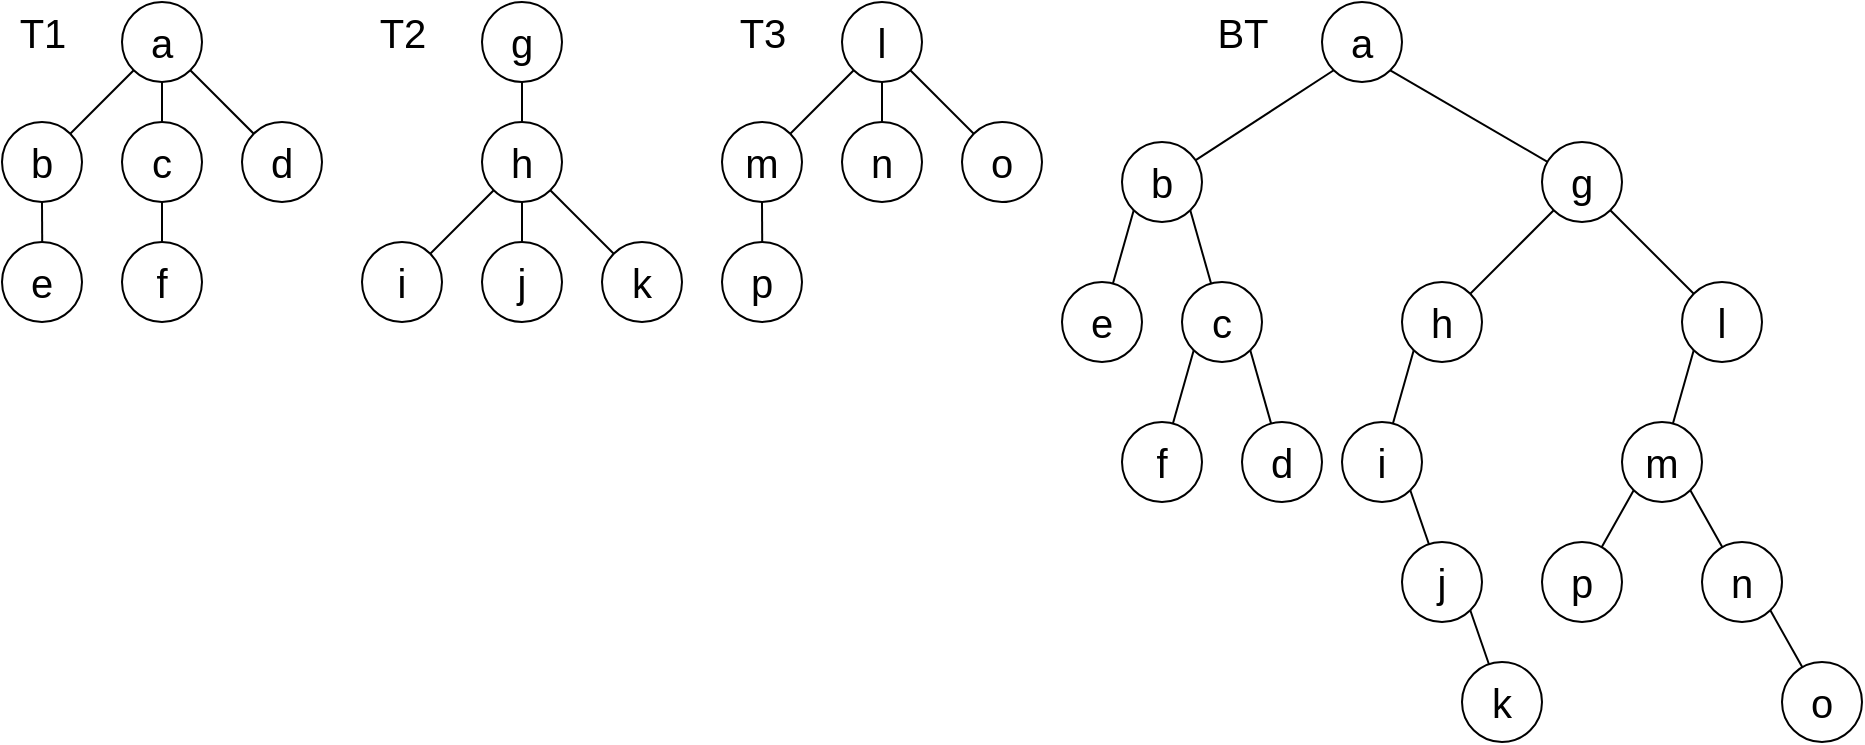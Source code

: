 <mxfile>
    <diagram id="IOgc56f6-4-02vyrJCaK" name="第 1 页">
        <mxGraphModel dx="1049" dy="810" grid="1" gridSize="10" guides="1" tooltips="1" connect="1" arrows="1" fold="1" page="1" pageScale="1" pageWidth="827" pageHeight="1169" math="0" shadow="0">
            <root>
                <mxCell id="0"/>
                <mxCell id="1" parent="0"/>
                <mxCell id="9vQ8N4bsAvjY2NHO2pij-84" style="edgeStyle=none;rounded=0;orthogonalLoop=1;jettySize=auto;html=1;exitX=1;exitY=1;exitDx=0;exitDy=0;entryX=0.5;entryY=0.5;entryDx=0;entryDy=0;entryPerimeter=0;fontSize=20;" parent="1" source="9vQ8N4bsAvjY2NHO2pij-57" target="9vQ8N4bsAvjY2NHO2pij-56" edge="1">
                    <mxGeometry relative="1" as="geometry"/>
                </mxCell>
                <mxCell id="9vQ8N4bsAvjY2NHO2pij-38" style="edgeStyle=none;rounded=0;orthogonalLoop=1;jettySize=auto;html=1;exitX=0.5;exitY=1;exitDx=0;exitDy=0;entryX=0.5;entryY=0.5;entryDx=0;entryDy=0;entryPerimeter=0;fontSize=20;" parent="1" source="9vQ8N4bsAvjY2NHO2pij-37" target="9vQ8N4bsAvjY2NHO2pij-18" edge="1">
                    <mxGeometry relative="1" as="geometry"/>
                </mxCell>
                <mxCell id="9vQ8N4bsAvjY2NHO2pij-8" style="rounded=0;orthogonalLoop=1;jettySize=auto;html=1;entryX=0.5;entryY=0.5;entryDx=0;entryDy=0;entryPerimeter=0;fontSize=20;" parent="1" source="9vQ8N4bsAvjY2NHO2pij-2" target="9vQ8N4bsAvjY2NHO2pij-4" edge="1">
                    <mxGeometry relative="1" as="geometry"/>
                </mxCell>
                <mxCell id="9vQ8N4bsAvjY2NHO2pij-11" style="rounded=0;orthogonalLoop=1;jettySize=auto;html=1;exitX=0;exitY=1;exitDx=0;exitDy=0;entryX=0.5;entryY=0.5;entryDx=0;entryDy=0;entryPerimeter=0;fontSize=20;" parent="1" source="9vQ8N4bsAvjY2NHO2pij-2" target="9vQ8N4bsAvjY2NHO2pij-3" edge="1">
                    <mxGeometry relative="1" as="geometry"/>
                </mxCell>
                <mxCell id="9vQ8N4bsAvjY2NHO2pij-12" style="edgeStyle=none;rounded=0;orthogonalLoop=1;jettySize=auto;html=1;exitX=1;exitY=1;exitDx=0;exitDy=0;entryX=0.5;entryY=0.5;entryDx=0;entryDy=0;entryPerimeter=0;fontSize=20;" parent="1" source="9vQ8N4bsAvjY2NHO2pij-2" target="9vQ8N4bsAvjY2NHO2pij-5" edge="1">
                    <mxGeometry relative="1" as="geometry"/>
                </mxCell>
                <mxCell id="9vQ8N4bsAvjY2NHO2pij-2" value="a" style="ellipse;whiteSpace=wrap;html=1;aspect=fixed;fontSize=20;" parent="1" vertex="1">
                    <mxGeometry x="60" y="160" width="40" height="40" as="geometry"/>
                </mxCell>
                <mxCell id="9vQ8N4bsAvjY2NHO2pij-14" style="edgeStyle=none;rounded=0;orthogonalLoop=1;jettySize=auto;html=1;exitX=0.5;exitY=1;exitDx=0;exitDy=0;entryX=0.505;entryY=0.5;entryDx=0;entryDy=0;entryPerimeter=0;fontSize=20;" parent="1" source="9vQ8N4bsAvjY2NHO2pij-3" target="9vQ8N4bsAvjY2NHO2pij-6" edge="1">
                    <mxGeometry relative="1" as="geometry"/>
                </mxCell>
                <mxCell id="9vQ8N4bsAvjY2NHO2pij-3" value="b" style="ellipse;whiteSpace=wrap;html=1;aspect=fixed;fontSize=20;" parent="1" vertex="1">
                    <mxGeometry y="220" width="40" height="40" as="geometry"/>
                </mxCell>
                <mxCell id="9vQ8N4bsAvjY2NHO2pij-13" style="edgeStyle=none;rounded=0;orthogonalLoop=1;jettySize=auto;html=1;entryX=0.5;entryY=0.5;entryDx=0;entryDy=0;entryPerimeter=0;fontSize=20;" parent="1" source="9vQ8N4bsAvjY2NHO2pij-4" target="9vQ8N4bsAvjY2NHO2pij-7" edge="1">
                    <mxGeometry relative="1" as="geometry"/>
                </mxCell>
                <mxCell id="9vQ8N4bsAvjY2NHO2pij-4" value="c" style="ellipse;whiteSpace=wrap;html=1;aspect=fixed;fontSize=20;" parent="1" vertex="1">
                    <mxGeometry x="60" y="220" width="40" height="40" as="geometry"/>
                </mxCell>
                <mxCell id="9vQ8N4bsAvjY2NHO2pij-5" value="d" style="ellipse;whiteSpace=wrap;html=1;aspect=fixed;fontSize=20;" parent="1" vertex="1">
                    <mxGeometry x="120" y="220" width="40" height="40" as="geometry"/>
                </mxCell>
                <mxCell id="9vQ8N4bsAvjY2NHO2pij-6" value="e" style="ellipse;whiteSpace=wrap;html=1;aspect=fixed;fontSize=20;" parent="1" vertex="1">
                    <mxGeometry y="280" width="40" height="40" as="geometry"/>
                </mxCell>
                <mxCell id="9vQ8N4bsAvjY2NHO2pij-7" value="f" style="ellipse;whiteSpace=wrap;html=1;aspect=fixed;fontSize=20;" parent="1" vertex="1">
                    <mxGeometry x="60" y="280" width="40" height="40" as="geometry"/>
                </mxCell>
                <mxCell id="9vQ8N4bsAvjY2NHO2pij-15" style="rounded=0;orthogonalLoop=1;jettySize=auto;html=1;entryX=0.5;entryY=0.5;entryDx=0;entryDy=0;entryPerimeter=0;fontSize=20;" parent="1" source="9vQ8N4bsAvjY2NHO2pij-18" target="9vQ8N4bsAvjY2NHO2pij-22" edge="1">
                    <mxGeometry relative="1" as="geometry"/>
                </mxCell>
                <mxCell id="9vQ8N4bsAvjY2NHO2pij-16" style="rounded=0;orthogonalLoop=1;jettySize=auto;html=1;exitX=0;exitY=1;exitDx=0;exitDy=0;entryX=0.5;entryY=0.5;entryDx=0;entryDy=0;entryPerimeter=0;fontSize=20;" parent="1" source="9vQ8N4bsAvjY2NHO2pij-18" target="9vQ8N4bsAvjY2NHO2pij-20" edge="1">
                    <mxGeometry relative="1" as="geometry"/>
                </mxCell>
                <mxCell id="9vQ8N4bsAvjY2NHO2pij-17" style="edgeStyle=none;rounded=0;orthogonalLoop=1;jettySize=auto;html=1;exitX=1;exitY=1;exitDx=0;exitDy=0;entryX=0.5;entryY=0.5;entryDx=0;entryDy=0;entryPerimeter=0;fontSize=20;" parent="1" source="9vQ8N4bsAvjY2NHO2pij-18" target="9vQ8N4bsAvjY2NHO2pij-23" edge="1">
                    <mxGeometry relative="1" as="geometry"/>
                </mxCell>
                <mxCell id="9vQ8N4bsAvjY2NHO2pij-18" value="h" style="ellipse;whiteSpace=wrap;html=1;aspect=fixed;fontSize=20;" parent="1" vertex="1">
                    <mxGeometry x="240" y="220" width="40" height="40" as="geometry"/>
                </mxCell>
                <mxCell id="9vQ8N4bsAvjY2NHO2pij-20" value="i" style="ellipse;whiteSpace=wrap;html=1;aspect=fixed;fontSize=20;" parent="1" vertex="1">
                    <mxGeometry x="180" y="280" width="40" height="40" as="geometry"/>
                </mxCell>
                <mxCell id="9vQ8N4bsAvjY2NHO2pij-22" value="j" style="ellipse;whiteSpace=wrap;html=1;aspect=fixed;fontSize=20;" parent="1" vertex="1">
                    <mxGeometry x="240" y="280" width="40" height="40" as="geometry"/>
                </mxCell>
                <mxCell id="9vQ8N4bsAvjY2NHO2pij-23" value="k" style="ellipse;whiteSpace=wrap;html=1;aspect=fixed;fontSize=20;" parent="1" vertex="1">
                    <mxGeometry x="300" y="280" width="40" height="40" as="geometry"/>
                </mxCell>
                <mxCell id="9vQ8N4bsAvjY2NHO2pij-26" style="rounded=0;orthogonalLoop=1;jettySize=auto;html=1;entryX=0.5;entryY=0.5;entryDx=0;entryDy=0;entryPerimeter=0;fontSize=20;" parent="1" source="9vQ8N4bsAvjY2NHO2pij-29" target="9vQ8N4bsAvjY2NHO2pij-33" edge="1">
                    <mxGeometry relative="1" as="geometry"/>
                </mxCell>
                <mxCell id="9vQ8N4bsAvjY2NHO2pij-27" style="rounded=0;orthogonalLoop=1;jettySize=auto;html=1;exitX=0;exitY=1;exitDx=0;exitDy=0;entryX=0.5;entryY=0.5;entryDx=0;entryDy=0;entryPerimeter=0;fontSize=20;" parent="1" source="9vQ8N4bsAvjY2NHO2pij-29" target="9vQ8N4bsAvjY2NHO2pij-31" edge="1">
                    <mxGeometry relative="1" as="geometry"/>
                </mxCell>
                <mxCell id="9vQ8N4bsAvjY2NHO2pij-28" style="edgeStyle=none;rounded=0;orthogonalLoop=1;jettySize=auto;html=1;exitX=1;exitY=1;exitDx=0;exitDy=0;entryX=0.5;entryY=0.5;entryDx=0;entryDy=0;entryPerimeter=0;fontSize=20;" parent="1" source="9vQ8N4bsAvjY2NHO2pij-29" target="9vQ8N4bsAvjY2NHO2pij-34" edge="1">
                    <mxGeometry relative="1" as="geometry"/>
                </mxCell>
                <mxCell id="9vQ8N4bsAvjY2NHO2pij-29" value="l" style="ellipse;whiteSpace=wrap;html=1;aspect=fixed;fontSize=20;" parent="1" vertex="1">
                    <mxGeometry x="420" y="160" width="40" height="40" as="geometry"/>
                </mxCell>
                <mxCell id="9vQ8N4bsAvjY2NHO2pij-30" style="edgeStyle=none;rounded=0;orthogonalLoop=1;jettySize=auto;html=1;exitX=0.5;exitY=1;exitDx=0;exitDy=0;entryX=0.505;entryY=0.5;entryDx=0;entryDy=0;entryPerimeter=0;fontSize=20;" parent="1" source="9vQ8N4bsAvjY2NHO2pij-31" target="9vQ8N4bsAvjY2NHO2pij-35" edge="1">
                    <mxGeometry relative="1" as="geometry"/>
                </mxCell>
                <mxCell id="9vQ8N4bsAvjY2NHO2pij-31" value="m" style="ellipse;whiteSpace=wrap;html=1;aspect=fixed;fontSize=20;" parent="1" vertex="1">
                    <mxGeometry x="360" y="220" width="40" height="40" as="geometry"/>
                </mxCell>
                <mxCell id="9vQ8N4bsAvjY2NHO2pij-33" value="n" style="ellipse;whiteSpace=wrap;html=1;aspect=fixed;fontSize=20;" parent="1" vertex="1">
                    <mxGeometry x="420" y="220" width="40" height="40" as="geometry"/>
                </mxCell>
                <mxCell id="9vQ8N4bsAvjY2NHO2pij-34" value="o" style="ellipse;whiteSpace=wrap;html=1;aspect=fixed;fontSize=20;" parent="1" vertex="1">
                    <mxGeometry x="480" y="220" width="40" height="40" as="geometry"/>
                </mxCell>
                <mxCell id="9vQ8N4bsAvjY2NHO2pij-35" value="p" style="ellipse;whiteSpace=wrap;html=1;aspect=fixed;fontSize=20;" parent="1" vertex="1">
                    <mxGeometry x="360" y="280" width="40" height="40" as="geometry"/>
                </mxCell>
                <mxCell id="9vQ8N4bsAvjY2NHO2pij-37" value="g" style="ellipse;whiteSpace=wrap;html=1;aspect=fixed;fontSize=20;" parent="1" vertex="1">
                    <mxGeometry x="240" y="160" width="40" height="40" as="geometry"/>
                </mxCell>
                <mxCell id="9vQ8N4bsAvjY2NHO2pij-39" value="T1" style="text;html=1;align=center;verticalAlign=middle;resizable=0;points=[];autosize=1;strokeColor=none;fillColor=none;fontSize=20;" parent="1" vertex="1">
                    <mxGeometry y="160" width="40" height="30" as="geometry"/>
                </mxCell>
                <mxCell id="9vQ8N4bsAvjY2NHO2pij-40" value="T2" style="text;html=1;align=center;verticalAlign=middle;resizable=0;points=[];autosize=1;strokeColor=none;fillColor=none;fontSize=20;" parent="1" vertex="1">
                    <mxGeometry x="180" y="160" width="40" height="30" as="geometry"/>
                </mxCell>
                <mxCell id="9vQ8N4bsAvjY2NHO2pij-41" value="T3" style="text;html=1;align=center;verticalAlign=middle;resizable=0;points=[];autosize=1;strokeColor=none;fillColor=none;fontSize=20;" parent="1" vertex="1">
                    <mxGeometry x="360" y="160" width="40" height="30" as="geometry"/>
                </mxCell>
                <mxCell id="9vQ8N4bsAvjY2NHO2pij-79" style="edgeStyle=none;rounded=0;orthogonalLoop=1;jettySize=auto;html=1;exitX=0;exitY=1;exitDx=0;exitDy=0;entryX=0.5;entryY=0.5;entryDx=0;entryDy=0;entryPerimeter=0;fontSize=20;" parent="1" source="9vQ8N4bsAvjY2NHO2pij-43" target="9vQ8N4bsAvjY2NHO2pij-44" edge="1">
                    <mxGeometry relative="1" as="geometry"/>
                </mxCell>
                <mxCell id="9vQ8N4bsAvjY2NHO2pij-80" style="edgeStyle=none;rounded=0;orthogonalLoop=1;jettySize=auto;html=1;exitX=1;exitY=1;exitDx=0;exitDy=0;entryX=0.5;entryY=0.5;entryDx=0;entryDy=0;entryPerimeter=0;fontSize=20;" parent="1" source="9vQ8N4bsAvjY2NHO2pij-43" target="9vQ8N4bsAvjY2NHO2pij-45" edge="1">
                    <mxGeometry relative="1" as="geometry"/>
                </mxCell>
                <mxCell id="9vQ8N4bsAvjY2NHO2pij-43" value="a" style="ellipse;whiteSpace=wrap;html=1;aspect=fixed;fontSize=20;" parent="1" vertex="1">
                    <mxGeometry x="660" y="160" width="40" height="40" as="geometry"/>
                </mxCell>
                <mxCell id="9vQ8N4bsAvjY2NHO2pij-50" style="edgeStyle=none;rounded=0;orthogonalLoop=1;jettySize=auto;html=1;exitX=0;exitY=1;exitDx=0;exitDy=0;entryX=0.5;entryY=0.5;entryDx=0;entryDy=0;entryPerimeter=0;fontSize=20;" parent="1" source="9vQ8N4bsAvjY2NHO2pij-44" target="9vQ8N4bsAvjY2NHO2pij-46" edge="1">
                    <mxGeometry relative="1" as="geometry"/>
                </mxCell>
                <mxCell id="9vQ8N4bsAvjY2NHO2pij-51" style="edgeStyle=none;rounded=0;orthogonalLoop=1;jettySize=auto;html=1;exitX=1;exitY=1;exitDx=0;exitDy=0;entryX=0.5;entryY=0.5;entryDx=0;entryDy=0;entryPerimeter=0;fontSize=20;" parent="1" source="9vQ8N4bsAvjY2NHO2pij-44" target="9vQ8N4bsAvjY2NHO2pij-47" edge="1">
                    <mxGeometry relative="1" as="geometry"/>
                </mxCell>
                <mxCell id="9vQ8N4bsAvjY2NHO2pij-44" value="b" style="ellipse;whiteSpace=wrap;html=1;aspect=fixed;fontSize=20;" parent="1" vertex="1">
                    <mxGeometry x="560" y="230" width="40" height="40" as="geometry"/>
                </mxCell>
                <mxCell id="9vQ8N4bsAvjY2NHO2pij-58" style="edgeStyle=none;rounded=0;orthogonalLoop=1;jettySize=auto;html=1;exitX=0;exitY=1;exitDx=0;exitDy=0;entryX=0.5;entryY=0.5;entryDx=0;entryDy=0;entryPerimeter=0;fontSize=20;" parent="1" source="9vQ8N4bsAvjY2NHO2pij-45" target="9vQ8N4bsAvjY2NHO2pij-54" edge="1">
                    <mxGeometry relative="1" as="geometry"/>
                </mxCell>
                <mxCell id="9vQ8N4bsAvjY2NHO2pij-75" style="edgeStyle=none;rounded=0;orthogonalLoop=1;jettySize=auto;html=1;exitX=1;exitY=1;exitDx=0;exitDy=0;entryX=0.5;entryY=0.5;entryDx=0;entryDy=0;entryPerimeter=0;fontSize=20;" parent="1" source="9vQ8N4bsAvjY2NHO2pij-45" target="9vQ8N4bsAvjY2NHO2pij-64" edge="1">
                    <mxGeometry relative="1" as="geometry"/>
                </mxCell>
                <mxCell id="9vQ8N4bsAvjY2NHO2pij-45" value="g" style="ellipse;whiteSpace=wrap;html=1;aspect=fixed;fontSize=20;" parent="1" vertex="1">
                    <mxGeometry x="770" y="230" width="40" height="40" as="geometry"/>
                </mxCell>
                <mxCell id="9vQ8N4bsAvjY2NHO2pij-46" value="e" style="ellipse;whiteSpace=wrap;html=1;aspect=fixed;fontSize=20;" parent="1" vertex="1">
                    <mxGeometry x="530" y="300" width="40" height="40" as="geometry"/>
                </mxCell>
                <mxCell id="9vQ8N4bsAvjY2NHO2pij-52" style="edgeStyle=none;rounded=0;orthogonalLoop=1;jettySize=auto;html=1;exitX=1;exitY=1;exitDx=0;exitDy=0;entryX=0.5;entryY=0.5;entryDx=0;entryDy=0;entryPerimeter=0;fontSize=20;" parent="1" source="9vQ8N4bsAvjY2NHO2pij-47" target="9vQ8N4bsAvjY2NHO2pij-49" edge="1">
                    <mxGeometry relative="1" as="geometry"/>
                </mxCell>
                <mxCell id="9vQ8N4bsAvjY2NHO2pij-53" style="edgeStyle=none;rounded=0;orthogonalLoop=1;jettySize=auto;html=1;exitX=0;exitY=1;exitDx=0;exitDy=0;entryX=0.5;entryY=0.5;entryDx=0;entryDy=0;entryPerimeter=0;fontSize=20;" parent="1" source="9vQ8N4bsAvjY2NHO2pij-47" target="9vQ8N4bsAvjY2NHO2pij-48" edge="1">
                    <mxGeometry relative="1" as="geometry"/>
                </mxCell>
                <mxCell id="9vQ8N4bsAvjY2NHO2pij-47" value="c" style="ellipse;whiteSpace=wrap;html=1;aspect=fixed;fontSize=20;" parent="1" vertex="1">
                    <mxGeometry x="590" y="300" width="40" height="40" as="geometry"/>
                </mxCell>
                <mxCell id="9vQ8N4bsAvjY2NHO2pij-48" value="f" style="ellipse;whiteSpace=wrap;html=1;aspect=fixed;fontSize=20;" parent="1" vertex="1">
                    <mxGeometry x="560" y="370" width="40" height="40" as="geometry"/>
                </mxCell>
                <mxCell id="9vQ8N4bsAvjY2NHO2pij-49" value="d" style="ellipse;whiteSpace=wrap;html=1;aspect=fixed;fontSize=20;" parent="1" vertex="1">
                    <mxGeometry x="620" y="370" width="40" height="40" as="geometry"/>
                </mxCell>
                <mxCell id="9vQ8N4bsAvjY2NHO2pij-59" style="edgeStyle=none;rounded=0;orthogonalLoop=1;jettySize=auto;html=1;exitX=0;exitY=1;exitDx=0;exitDy=0;entryX=0.5;entryY=0.5;entryDx=0;entryDy=0;entryPerimeter=0;fontSize=20;" parent="1" source="9vQ8N4bsAvjY2NHO2pij-54" target="9vQ8N4bsAvjY2NHO2pij-55" edge="1">
                    <mxGeometry relative="1" as="geometry"/>
                </mxCell>
                <mxCell id="9vQ8N4bsAvjY2NHO2pij-54" value="h" style="ellipse;whiteSpace=wrap;html=1;aspect=fixed;fontSize=20;" parent="1" vertex="1">
                    <mxGeometry x="700" y="300" width="40" height="40" as="geometry"/>
                </mxCell>
                <mxCell id="9vQ8N4bsAvjY2NHO2pij-60" style="edgeStyle=none;rounded=0;orthogonalLoop=1;jettySize=auto;html=1;exitX=1;exitY=1;exitDx=0;exitDy=0;entryX=0.5;entryY=0.5;entryDx=0;entryDy=0;entryPerimeter=0;fontSize=20;" parent="1" source="9vQ8N4bsAvjY2NHO2pij-55" target="9vQ8N4bsAvjY2NHO2pij-57" edge="1">
                    <mxGeometry relative="1" as="geometry"/>
                </mxCell>
                <mxCell id="9vQ8N4bsAvjY2NHO2pij-55" value="i" style="ellipse;whiteSpace=wrap;html=1;aspect=fixed;fontSize=20;" parent="1" vertex="1">
                    <mxGeometry x="670" y="370" width="40" height="40" as="geometry"/>
                </mxCell>
                <mxCell id="9vQ8N4bsAvjY2NHO2pij-56" value="k" style="ellipse;whiteSpace=wrap;html=1;aspect=fixed;fontSize=20;" parent="1" vertex="1">
                    <mxGeometry x="730" y="490" width="40" height="40" as="geometry"/>
                </mxCell>
                <mxCell id="9vQ8N4bsAvjY2NHO2pij-57" value="j" style="ellipse;whiteSpace=wrap;html=1;aspect=fixed;fontSize=20;" parent="1" vertex="1">
                    <mxGeometry x="700" y="430" width="40" height="40" as="geometry"/>
                </mxCell>
                <mxCell id="9vQ8N4bsAvjY2NHO2pij-63" style="edgeStyle=none;rounded=0;orthogonalLoop=1;jettySize=auto;html=1;exitX=0;exitY=1;exitDx=0;exitDy=0;entryX=0.5;entryY=0.5;entryDx=0;entryDy=0;entryPerimeter=0;fontSize=20;" parent="1" source="9vQ8N4bsAvjY2NHO2pij-64" target="9vQ8N4bsAvjY2NHO2pij-66" edge="1">
                    <mxGeometry relative="1" as="geometry"/>
                </mxCell>
                <mxCell id="9vQ8N4bsAvjY2NHO2pij-64" value="l" style="ellipse;whiteSpace=wrap;html=1;aspect=fixed;fontSize=20;" parent="1" vertex="1">
                    <mxGeometry x="840" y="300" width="40" height="40" as="geometry"/>
                </mxCell>
                <mxCell id="9vQ8N4bsAvjY2NHO2pij-65" style="edgeStyle=none;rounded=0;orthogonalLoop=1;jettySize=auto;html=1;exitX=0;exitY=1;exitDx=0;exitDy=0;entryX=0.5;entryY=0.5;entryDx=0;entryDy=0;entryPerimeter=0;fontSize=20;" parent="1" source="9vQ8N4bsAvjY2NHO2pij-66" target="9vQ8N4bsAvjY2NHO2pij-68" edge="1">
                    <mxGeometry relative="1" as="geometry"/>
                </mxCell>
                <mxCell id="9vQ8N4bsAvjY2NHO2pij-73" style="edgeStyle=none;rounded=0;orthogonalLoop=1;jettySize=auto;html=1;exitX=1;exitY=1;exitDx=0;exitDy=0;entryX=0.5;entryY=0.5;entryDx=0;entryDy=0;entryPerimeter=0;fontSize=20;" parent="1" source="9vQ8N4bsAvjY2NHO2pij-66" target="9vQ8N4bsAvjY2NHO2pij-71" edge="1">
                    <mxGeometry relative="1" as="geometry"/>
                </mxCell>
                <mxCell id="9vQ8N4bsAvjY2NHO2pij-66" value="m" style="ellipse;whiteSpace=wrap;html=1;aspect=fixed;fontSize=20;" parent="1" vertex="1">
                    <mxGeometry x="810" y="370" width="40" height="40" as="geometry"/>
                </mxCell>
                <mxCell id="9vQ8N4bsAvjY2NHO2pij-68" value="p" style="ellipse;whiteSpace=wrap;html=1;aspect=fixed;fontSize=20;" parent="1" vertex="1">
                    <mxGeometry x="770" y="430" width="40" height="40" as="geometry"/>
                </mxCell>
                <mxCell id="9vQ8N4bsAvjY2NHO2pij-74" style="edgeStyle=none;rounded=0;orthogonalLoop=1;jettySize=auto;html=1;exitX=1;exitY=1;exitDx=0;exitDy=0;entryX=0.5;entryY=0.5;entryDx=0;entryDy=0;entryPerimeter=0;fontSize=20;" parent="1" source="9vQ8N4bsAvjY2NHO2pij-71" target="9vQ8N4bsAvjY2NHO2pij-72" edge="1">
                    <mxGeometry relative="1" as="geometry"/>
                </mxCell>
                <mxCell id="9vQ8N4bsAvjY2NHO2pij-71" value="n" style="ellipse;whiteSpace=wrap;html=1;aspect=fixed;fontSize=20;" parent="1" vertex="1">
                    <mxGeometry x="850" y="430" width="40" height="40" as="geometry"/>
                </mxCell>
                <mxCell id="9vQ8N4bsAvjY2NHO2pij-72" value="o" style="ellipse;whiteSpace=wrap;html=1;aspect=fixed;fontSize=20;" parent="1" vertex="1">
                    <mxGeometry x="890" y="490" width="40" height="40" as="geometry"/>
                </mxCell>
                <mxCell id="9vQ8N4bsAvjY2NHO2pij-81" value="BT" style="text;html=1;align=center;verticalAlign=middle;resizable=0;points=[];autosize=1;strokeColor=none;fillColor=none;fontSize=20;" parent="1" vertex="1">
                    <mxGeometry x="600" y="160" width="40" height="30" as="geometry"/>
                </mxCell>
            </root>
        </mxGraphModel>
    </diagram>
</mxfile>